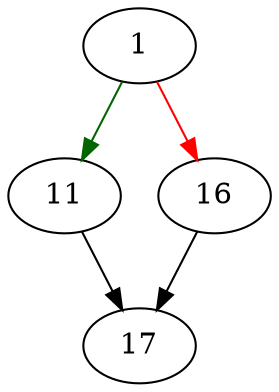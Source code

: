 strict digraph "sqlite3_value_subtype" {
	// Node definitions.
	1 [entry=true];
	11;
	16;
	17;

	// Edge definitions.
	1 -> 11 [
		color=darkgreen
		cond=true
	];
	1 -> 16 [
		color=red
		cond=false
	];
	11 -> 17;
	16 -> 17;
}